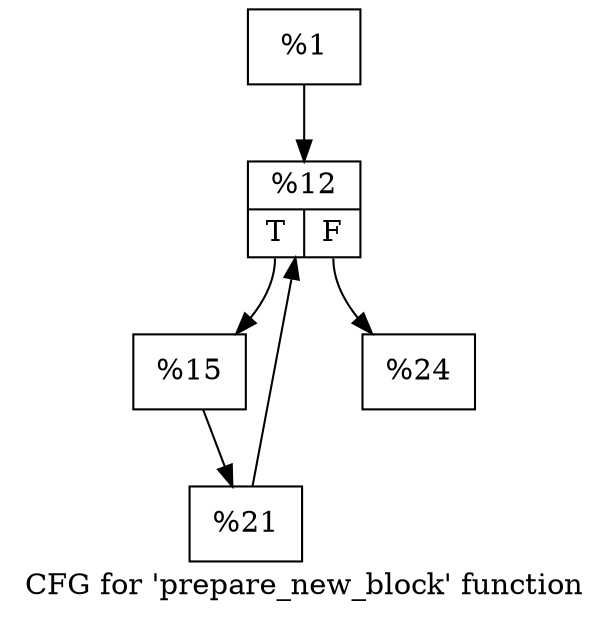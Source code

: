 digraph "CFG for 'prepare_new_block' function" {
	label="CFG for 'prepare_new_block' function";

	Node0x18e0530 [shape=record,label="{%1}"];
	Node0x18e0530 -> Node0x18e06c0;
	Node0x18e06c0 [shape=record,label="{%12|{<s0>T|<s1>F}}"];
	Node0x18e06c0:s0 -> Node0x18e0e60;
	Node0x18e06c0:s1 -> Node0x18e0eb0;
	Node0x18e0e60 [shape=record,label="{%15}"];
	Node0x18e0e60 -> Node0x18e1270;
	Node0x18e1270 [shape=record,label="{%21}"];
	Node0x18e1270 -> Node0x18e06c0;
	Node0x18e0eb0 [shape=record,label="{%24}"];
}
